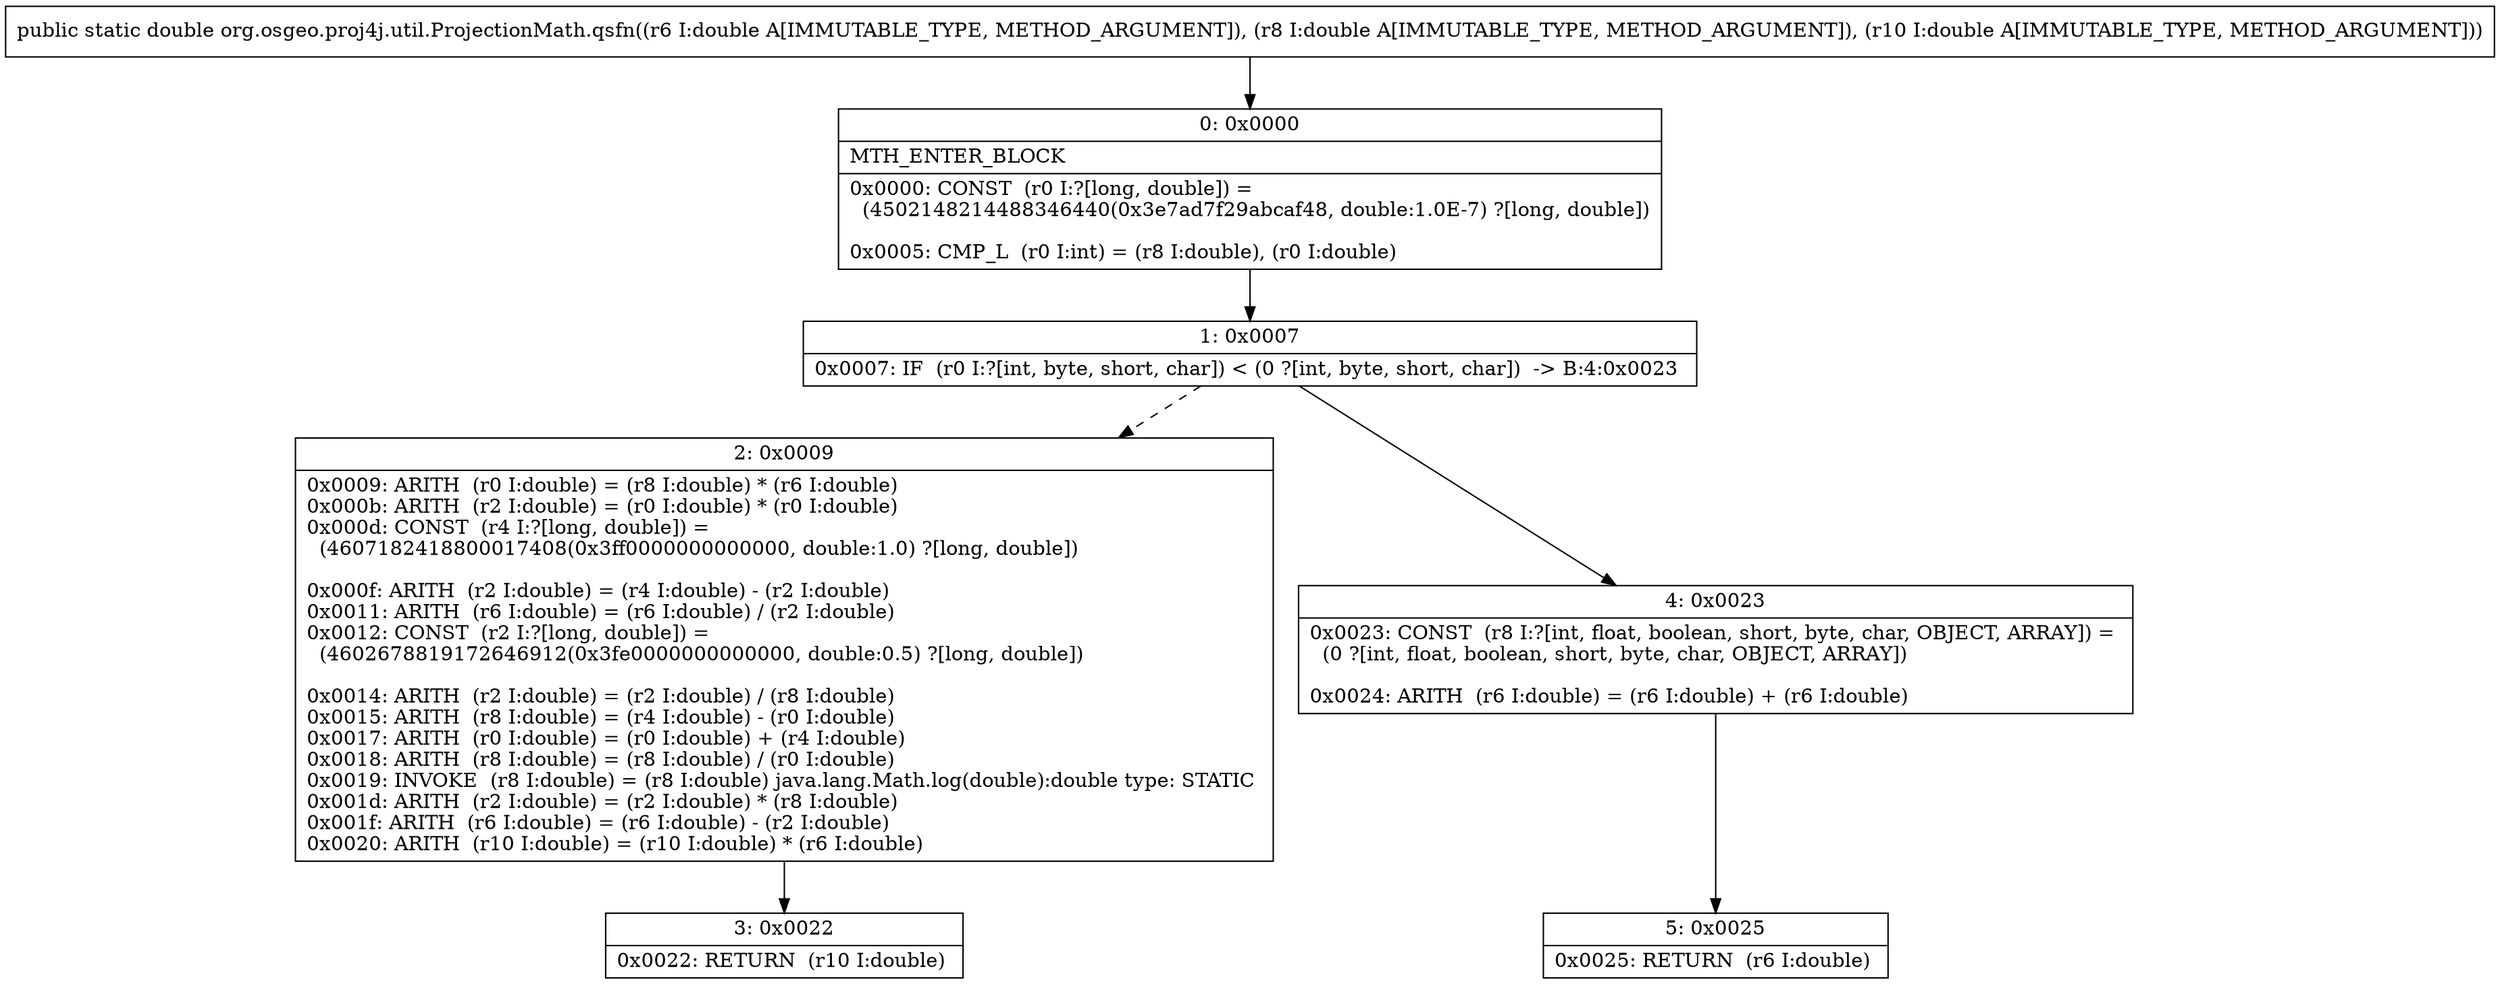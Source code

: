 digraph "CFG fororg.osgeo.proj4j.util.ProjectionMath.qsfn(DDD)D" {
Node_0 [shape=record,label="{0\:\ 0x0000|MTH_ENTER_BLOCK\l|0x0000: CONST  (r0 I:?[long, double]) = \l  (4502148214488346440(0x3e7ad7f29abcaf48, double:1.0E\-7) ?[long, double])\l \l0x0005: CMP_L  (r0 I:int) = (r8 I:double), (r0 I:double) \l}"];
Node_1 [shape=record,label="{1\:\ 0x0007|0x0007: IF  (r0 I:?[int, byte, short, char]) \< (0 ?[int, byte, short, char])  \-\> B:4:0x0023 \l}"];
Node_2 [shape=record,label="{2\:\ 0x0009|0x0009: ARITH  (r0 I:double) = (r8 I:double) * (r6 I:double) \l0x000b: ARITH  (r2 I:double) = (r0 I:double) * (r0 I:double) \l0x000d: CONST  (r4 I:?[long, double]) = \l  (4607182418800017408(0x3ff0000000000000, double:1.0) ?[long, double])\l \l0x000f: ARITH  (r2 I:double) = (r4 I:double) \- (r2 I:double) \l0x0011: ARITH  (r6 I:double) = (r6 I:double) \/ (r2 I:double) \l0x0012: CONST  (r2 I:?[long, double]) = \l  (4602678819172646912(0x3fe0000000000000, double:0.5) ?[long, double])\l \l0x0014: ARITH  (r2 I:double) = (r2 I:double) \/ (r8 I:double) \l0x0015: ARITH  (r8 I:double) = (r4 I:double) \- (r0 I:double) \l0x0017: ARITH  (r0 I:double) = (r0 I:double) + (r4 I:double) \l0x0018: ARITH  (r8 I:double) = (r8 I:double) \/ (r0 I:double) \l0x0019: INVOKE  (r8 I:double) = (r8 I:double) java.lang.Math.log(double):double type: STATIC \l0x001d: ARITH  (r2 I:double) = (r2 I:double) * (r8 I:double) \l0x001f: ARITH  (r6 I:double) = (r6 I:double) \- (r2 I:double) \l0x0020: ARITH  (r10 I:double) = (r10 I:double) * (r6 I:double) \l}"];
Node_3 [shape=record,label="{3\:\ 0x0022|0x0022: RETURN  (r10 I:double) \l}"];
Node_4 [shape=record,label="{4\:\ 0x0023|0x0023: CONST  (r8 I:?[int, float, boolean, short, byte, char, OBJECT, ARRAY]) = \l  (0 ?[int, float, boolean, short, byte, char, OBJECT, ARRAY])\l \l0x0024: ARITH  (r6 I:double) = (r6 I:double) + (r6 I:double) \l}"];
Node_5 [shape=record,label="{5\:\ 0x0025|0x0025: RETURN  (r6 I:double) \l}"];
MethodNode[shape=record,label="{public static double org.osgeo.proj4j.util.ProjectionMath.qsfn((r6 I:double A[IMMUTABLE_TYPE, METHOD_ARGUMENT]), (r8 I:double A[IMMUTABLE_TYPE, METHOD_ARGUMENT]), (r10 I:double A[IMMUTABLE_TYPE, METHOD_ARGUMENT])) }"];
MethodNode -> Node_0;
Node_0 -> Node_1;
Node_1 -> Node_2[style=dashed];
Node_1 -> Node_4;
Node_2 -> Node_3;
Node_4 -> Node_5;
}

